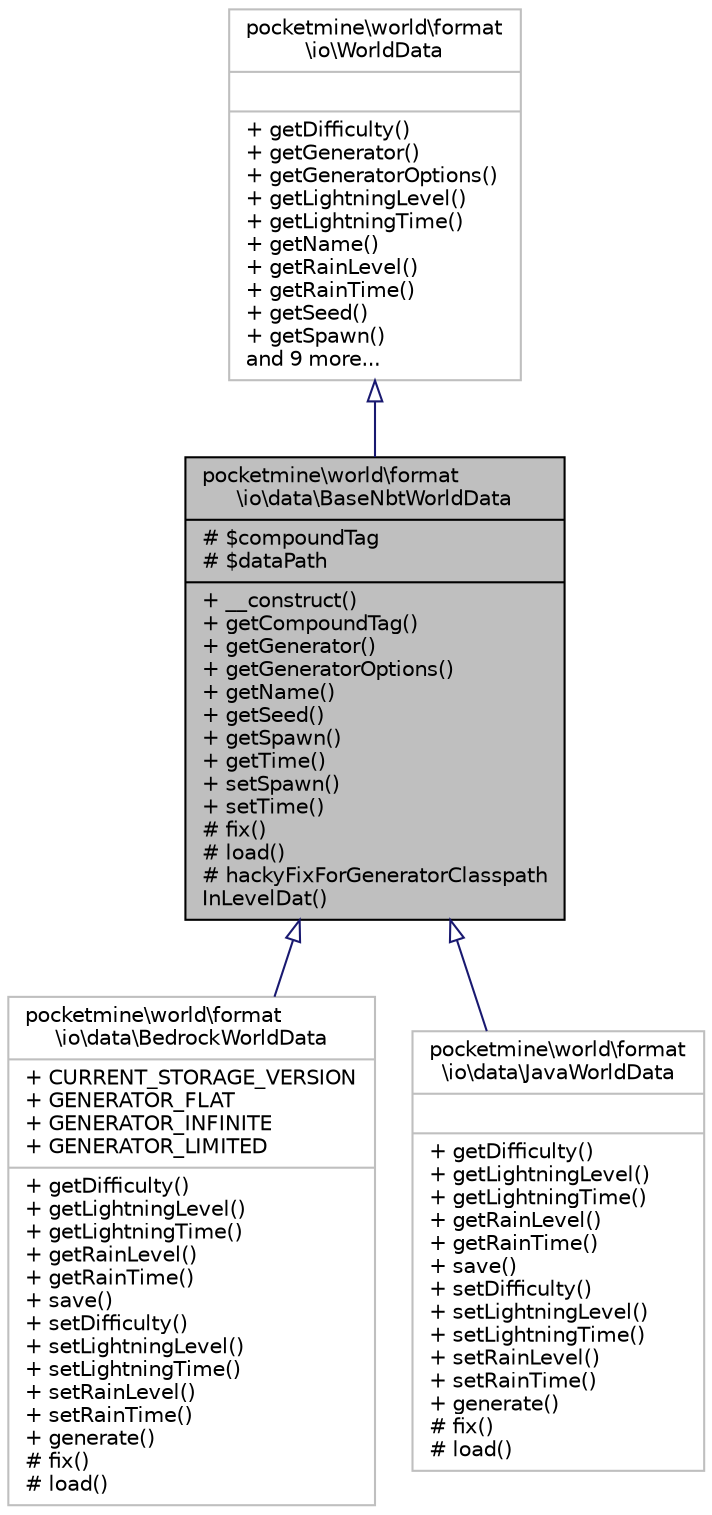 digraph "pocketmine\world\format\io\data\BaseNbtWorldData"
{
 // INTERACTIVE_SVG=YES
 // LATEX_PDF_SIZE
  edge [fontname="Helvetica",fontsize="10",labelfontname="Helvetica",labelfontsize="10"];
  node [fontname="Helvetica",fontsize="10",shape=record];
  Node1 [label="{pocketmine\\world\\format\l\\io\\data\\BaseNbtWorldData\n|# $compoundTag\l# $dataPath\l|+ __construct()\l+ getCompoundTag()\l+ getGenerator()\l+ getGeneratorOptions()\l+ getName()\l+ getSeed()\l+ getSpawn()\l+ getTime()\l+ setSpawn()\l+ setTime()\l# fix()\l# load()\l# hackyFixForGeneratorClasspath\lInLevelDat()\l}",height=0.2,width=0.4,color="black", fillcolor="grey75", style="filled", fontcolor="black",tooltip=" "];
  Node2 -> Node1 [dir="back",color="midnightblue",fontsize="10",style="solid",arrowtail="onormal",fontname="Helvetica"];
  Node2 [label="{pocketmine\\world\\format\l\\io\\WorldData\n||+ getDifficulty()\l+ getGenerator()\l+ getGeneratorOptions()\l+ getLightningLevel()\l+ getLightningTime()\l+ getName()\l+ getRainLevel()\l+ getRainTime()\l+ getSeed()\l+ getSpawn()\land 9 more...\l}",height=0.2,width=0.4,color="grey75", fillcolor="white", style="filled",URL="$d7/d4e/interfacepocketmine_1_1world_1_1format_1_1io_1_1_world_data.html",tooltip=" "];
  Node1 -> Node3 [dir="back",color="midnightblue",fontsize="10",style="solid",arrowtail="onormal",fontname="Helvetica"];
  Node3 [label="{pocketmine\\world\\format\l\\io\\data\\BedrockWorldData\n|+ CURRENT_STORAGE_VERSION\l+ GENERATOR_FLAT\l+ GENERATOR_INFINITE\l+ GENERATOR_LIMITED\l|+ getDifficulty()\l+ getLightningLevel()\l+ getLightningTime()\l+ getRainLevel()\l+ getRainTime()\l+ save()\l+ setDifficulty()\l+ setLightningLevel()\l+ setLightningTime()\l+ setRainLevel()\l+ setRainTime()\l+ generate()\l# fix()\l# load()\l}",height=0.2,width=0.4,color="grey75", fillcolor="white", style="filled",URL="$d5/dd1/classpocketmine_1_1world_1_1format_1_1io_1_1data_1_1_bedrock_world_data.html",tooltip=" "];
  Node1 -> Node4 [dir="back",color="midnightblue",fontsize="10",style="solid",arrowtail="onormal",fontname="Helvetica"];
  Node4 [label="{pocketmine\\world\\format\l\\io\\data\\JavaWorldData\n||+ getDifficulty()\l+ getLightningLevel()\l+ getLightningTime()\l+ getRainLevel()\l+ getRainTime()\l+ save()\l+ setDifficulty()\l+ setLightningLevel()\l+ setLightningTime()\l+ setRainLevel()\l+ setRainTime()\l+ generate()\l# fix()\l# load()\l}",height=0.2,width=0.4,color="grey75", fillcolor="white", style="filled",URL="$da/d8c/classpocketmine_1_1world_1_1format_1_1io_1_1data_1_1_java_world_data.html",tooltip=" "];
}
